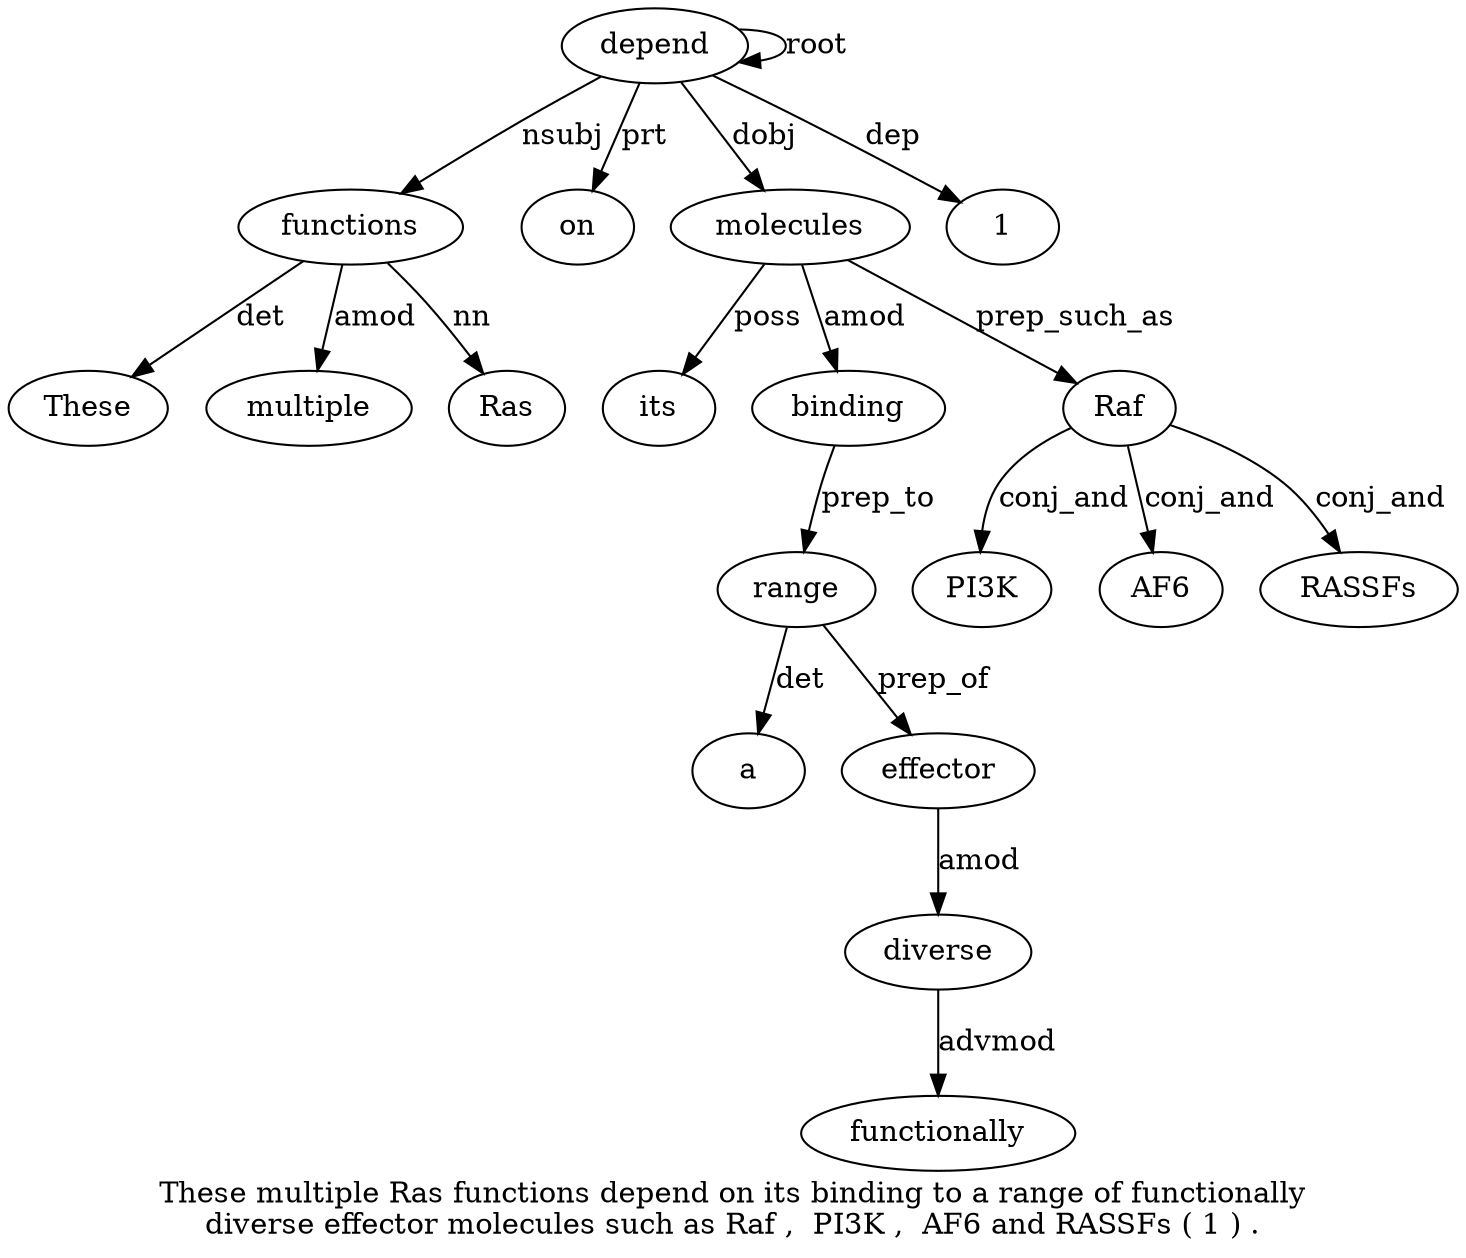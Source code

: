 digraph "These multiple Ras functions depend on its binding to a range of functionally diverse effector molecules such as Raf ,  PI3K ,  AF6 and RASSFs ( 1 ) ." {
label="These multiple Ras functions depend on its binding to a range of functionally
diverse effector molecules such as Raf ,  PI3K ,  AF6 and RASSFs ( 1 ) .";
functions4 [style=filled, fillcolor=white, label=functions];
These1 [style=filled, fillcolor=white, label=These];
functions4 -> These1  [label=det];
multiple2 [style=filled, fillcolor=white, label=multiple];
functions4 -> multiple2  [label=amod];
Ras3 [style=filled, fillcolor=white, label=Ras];
functions4 -> Ras3  [label=nn];
depend5 [style=filled, fillcolor=white, label=depend];
depend5 -> functions4  [label=nsubj];
depend5 -> depend5  [label=root];
on6 [style=filled, fillcolor=white, label=on];
depend5 -> on6  [label=prt];
molecules16 [style=filled, fillcolor=white, label=molecules];
its7 [style=filled, fillcolor=white, label=its];
molecules16 -> its7  [label=poss];
binding8 [style=filled, fillcolor=white, label=binding];
molecules16 -> binding8  [label=amod];
range11 [style=filled, fillcolor=white, label=range];
a10 [style=filled, fillcolor=white, label=a];
range11 -> a10  [label=det];
binding8 -> range11  [label=prep_to];
diverse14 [style=filled, fillcolor=white, label=diverse];
functionally13 [style=filled, fillcolor=white, label=functionally];
diverse14 -> functionally13  [label=advmod];
effector15 [style=filled, fillcolor=white, label=effector];
effector15 -> diverse14  [label=amod];
range11 -> effector15  [label=prep_of];
depend5 -> molecules16  [label=dobj];
Raf19 [style=filled, fillcolor=white, label=Raf];
molecules16 -> Raf19  [label=prep_such_as];
PI3K21 [style=filled, fillcolor=white, label=PI3K];
Raf19 -> PI3K21  [label=conj_and];
AF623 [style=filled, fillcolor=white, label=AF6];
Raf19 -> AF623  [label=conj_and];
RASSFs25 [style=filled, fillcolor=white, label=RASSFs];
Raf19 -> RASSFs25  [label=conj_and];
127 [style=filled, fillcolor=white, label=1];
depend5 -> 127  [label=dep];
}
